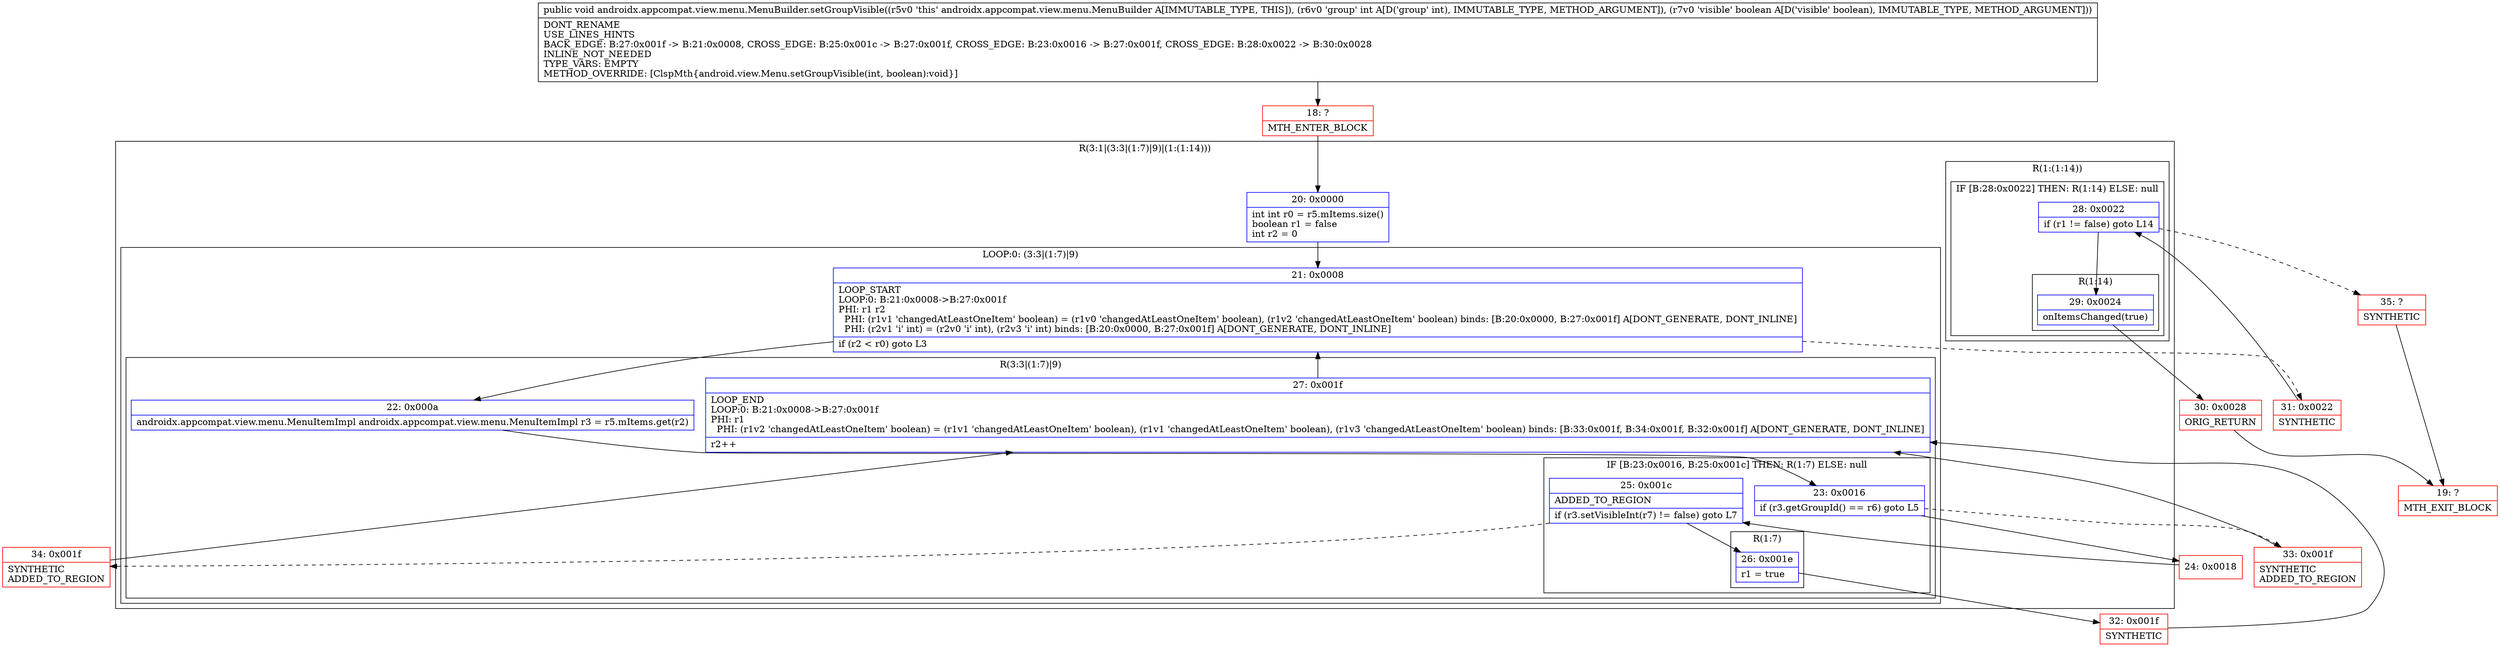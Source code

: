 digraph "CFG forandroidx.appcompat.view.menu.MenuBuilder.setGroupVisible(IZ)V" {
subgraph cluster_Region_1188514195 {
label = "R(3:1|(3:3|(1:7)|9)|(1:(1:14)))";
node [shape=record,color=blue];
Node_20 [shape=record,label="{20\:\ 0x0000|int int r0 = r5.mItems.size()\lboolean r1 = false\lint r2 = 0\l}"];
subgraph cluster_LoopRegion_671897418 {
label = "LOOP:0: (3:3|(1:7)|9)";
node [shape=record,color=blue];
Node_21 [shape=record,label="{21\:\ 0x0008|LOOP_START\lLOOP:0: B:21:0x0008\-\>B:27:0x001f\lPHI: r1 r2 \l  PHI: (r1v1 'changedAtLeastOneItem' boolean) = (r1v0 'changedAtLeastOneItem' boolean), (r1v2 'changedAtLeastOneItem' boolean) binds: [B:20:0x0000, B:27:0x001f] A[DONT_GENERATE, DONT_INLINE]\l  PHI: (r2v1 'i' int) = (r2v0 'i' int), (r2v3 'i' int) binds: [B:20:0x0000, B:27:0x001f] A[DONT_GENERATE, DONT_INLINE]\l|if (r2 \< r0) goto L3\l}"];
subgraph cluster_Region_390499226 {
label = "R(3:3|(1:7)|9)";
node [shape=record,color=blue];
Node_22 [shape=record,label="{22\:\ 0x000a|androidx.appcompat.view.menu.MenuItemImpl androidx.appcompat.view.menu.MenuItemImpl r3 = r5.mItems.get(r2)\l}"];
subgraph cluster_IfRegion_1572485183 {
label = "IF [B:23:0x0016, B:25:0x001c] THEN: R(1:7) ELSE: null";
node [shape=record,color=blue];
Node_23 [shape=record,label="{23\:\ 0x0016|if (r3.getGroupId() == r6) goto L5\l}"];
Node_25 [shape=record,label="{25\:\ 0x001c|ADDED_TO_REGION\l|if (r3.setVisibleInt(r7) != false) goto L7\l}"];
subgraph cluster_Region_1038673622 {
label = "R(1:7)";
node [shape=record,color=blue];
Node_26 [shape=record,label="{26\:\ 0x001e|r1 = true\l}"];
}
}
Node_27 [shape=record,label="{27\:\ 0x001f|LOOP_END\lLOOP:0: B:21:0x0008\-\>B:27:0x001f\lPHI: r1 \l  PHI: (r1v2 'changedAtLeastOneItem' boolean) = (r1v1 'changedAtLeastOneItem' boolean), (r1v1 'changedAtLeastOneItem' boolean), (r1v3 'changedAtLeastOneItem' boolean) binds: [B:33:0x001f, B:34:0x001f, B:32:0x001f] A[DONT_GENERATE, DONT_INLINE]\l|r2++\l}"];
}
}
subgraph cluster_Region_65834677 {
label = "R(1:(1:14))";
node [shape=record,color=blue];
subgraph cluster_IfRegion_1797381308 {
label = "IF [B:28:0x0022] THEN: R(1:14) ELSE: null";
node [shape=record,color=blue];
Node_28 [shape=record,label="{28\:\ 0x0022|if (r1 != false) goto L14\l}"];
subgraph cluster_Region_1567998056 {
label = "R(1:14)";
node [shape=record,color=blue];
Node_29 [shape=record,label="{29\:\ 0x0024|onItemsChanged(true)\l}"];
}
}
}
}
Node_18 [shape=record,color=red,label="{18\:\ ?|MTH_ENTER_BLOCK\l}"];
Node_24 [shape=record,color=red,label="{24\:\ 0x0018}"];
Node_32 [shape=record,color=red,label="{32\:\ 0x001f|SYNTHETIC\l}"];
Node_34 [shape=record,color=red,label="{34\:\ 0x001f|SYNTHETIC\lADDED_TO_REGION\l}"];
Node_33 [shape=record,color=red,label="{33\:\ 0x001f|SYNTHETIC\lADDED_TO_REGION\l}"];
Node_31 [shape=record,color=red,label="{31\:\ 0x0022|SYNTHETIC\l}"];
Node_30 [shape=record,color=red,label="{30\:\ 0x0028|ORIG_RETURN\l}"];
Node_19 [shape=record,color=red,label="{19\:\ ?|MTH_EXIT_BLOCK\l}"];
Node_35 [shape=record,color=red,label="{35\:\ ?|SYNTHETIC\l}"];
MethodNode[shape=record,label="{public void androidx.appcompat.view.menu.MenuBuilder.setGroupVisible((r5v0 'this' androidx.appcompat.view.menu.MenuBuilder A[IMMUTABLE_TYPE, THIS]), (r6v0 'group' int A[D('group' int), IMMUTABLE_TYPE, METHOD_ARGUMENT]), (r7v0 'visible' boolean A[D('visible' boolean), IMMUTABLE_TYPE, METHOD_ARGUMENT]))  | DONT_RENAME\lUSE_LINES_HINTS\lBACK_EDGE: B:27:0x001f \-\> B:21:0x0008, CROSS_EDGE: B:25:0x001c \-\> B:27:0x001f, CROSS_EDGE: B:23:0x0016 \-\> B:27:0x001f, CROSS_EDGE: B:28:0x0022 \-\> B:30:0x0028\lINLINE_NOT_NEEDED\lTYPE_VARS: EMPTY\lMETHOD_OVERRIDE: [ClspMth\{android.view.Menu.setGroupVisible(int, boolean):void\}]\l}"];
MethodNode -> Node_18;Node_20 -> Node_21;
Node_21 -> Node_22;
Node_21 -> Node_31[style=dashed];
Node_22 -> Node_23;
Node_23 -> Node_24;
Node_23 -> Node_33[style=dashed];
Node_25 -> Node_26;
Node_25 -> Node_34[style=dashed];
Node_26 -> Node_32;
Node_27 -> Node_21;
Node_28 -> Node_29;
Node_28 -> Node_35[style=dashed];
Node_29 -> Node_30;
Node_18 -> Node_20;
Node_24 -> Node_25;
Node_32 -> Node_27;
Node_34 -> Node_27;
Node_33 -> Node_27;
Node_31 -> Node_28;
Node_30 -> Node_19;
Node_35 -> Node_19;
}

